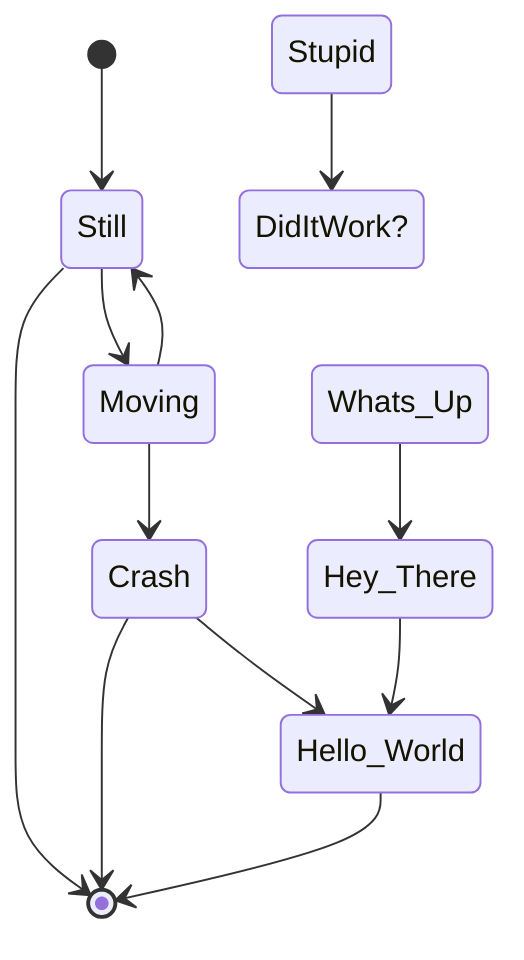 stateDiagram-v2
    [*] --> Still
    Still --> [*]
    Still --> Moving
    Moving --> Still
    Moving --> Crash
    Crash --> [*]
    Crash --> Hello_World
    Hello_World --> [*]
    Hey_There --> Hello_World
    Whats_Up --> Hey_There    
    Stupid --> DidItWork?
